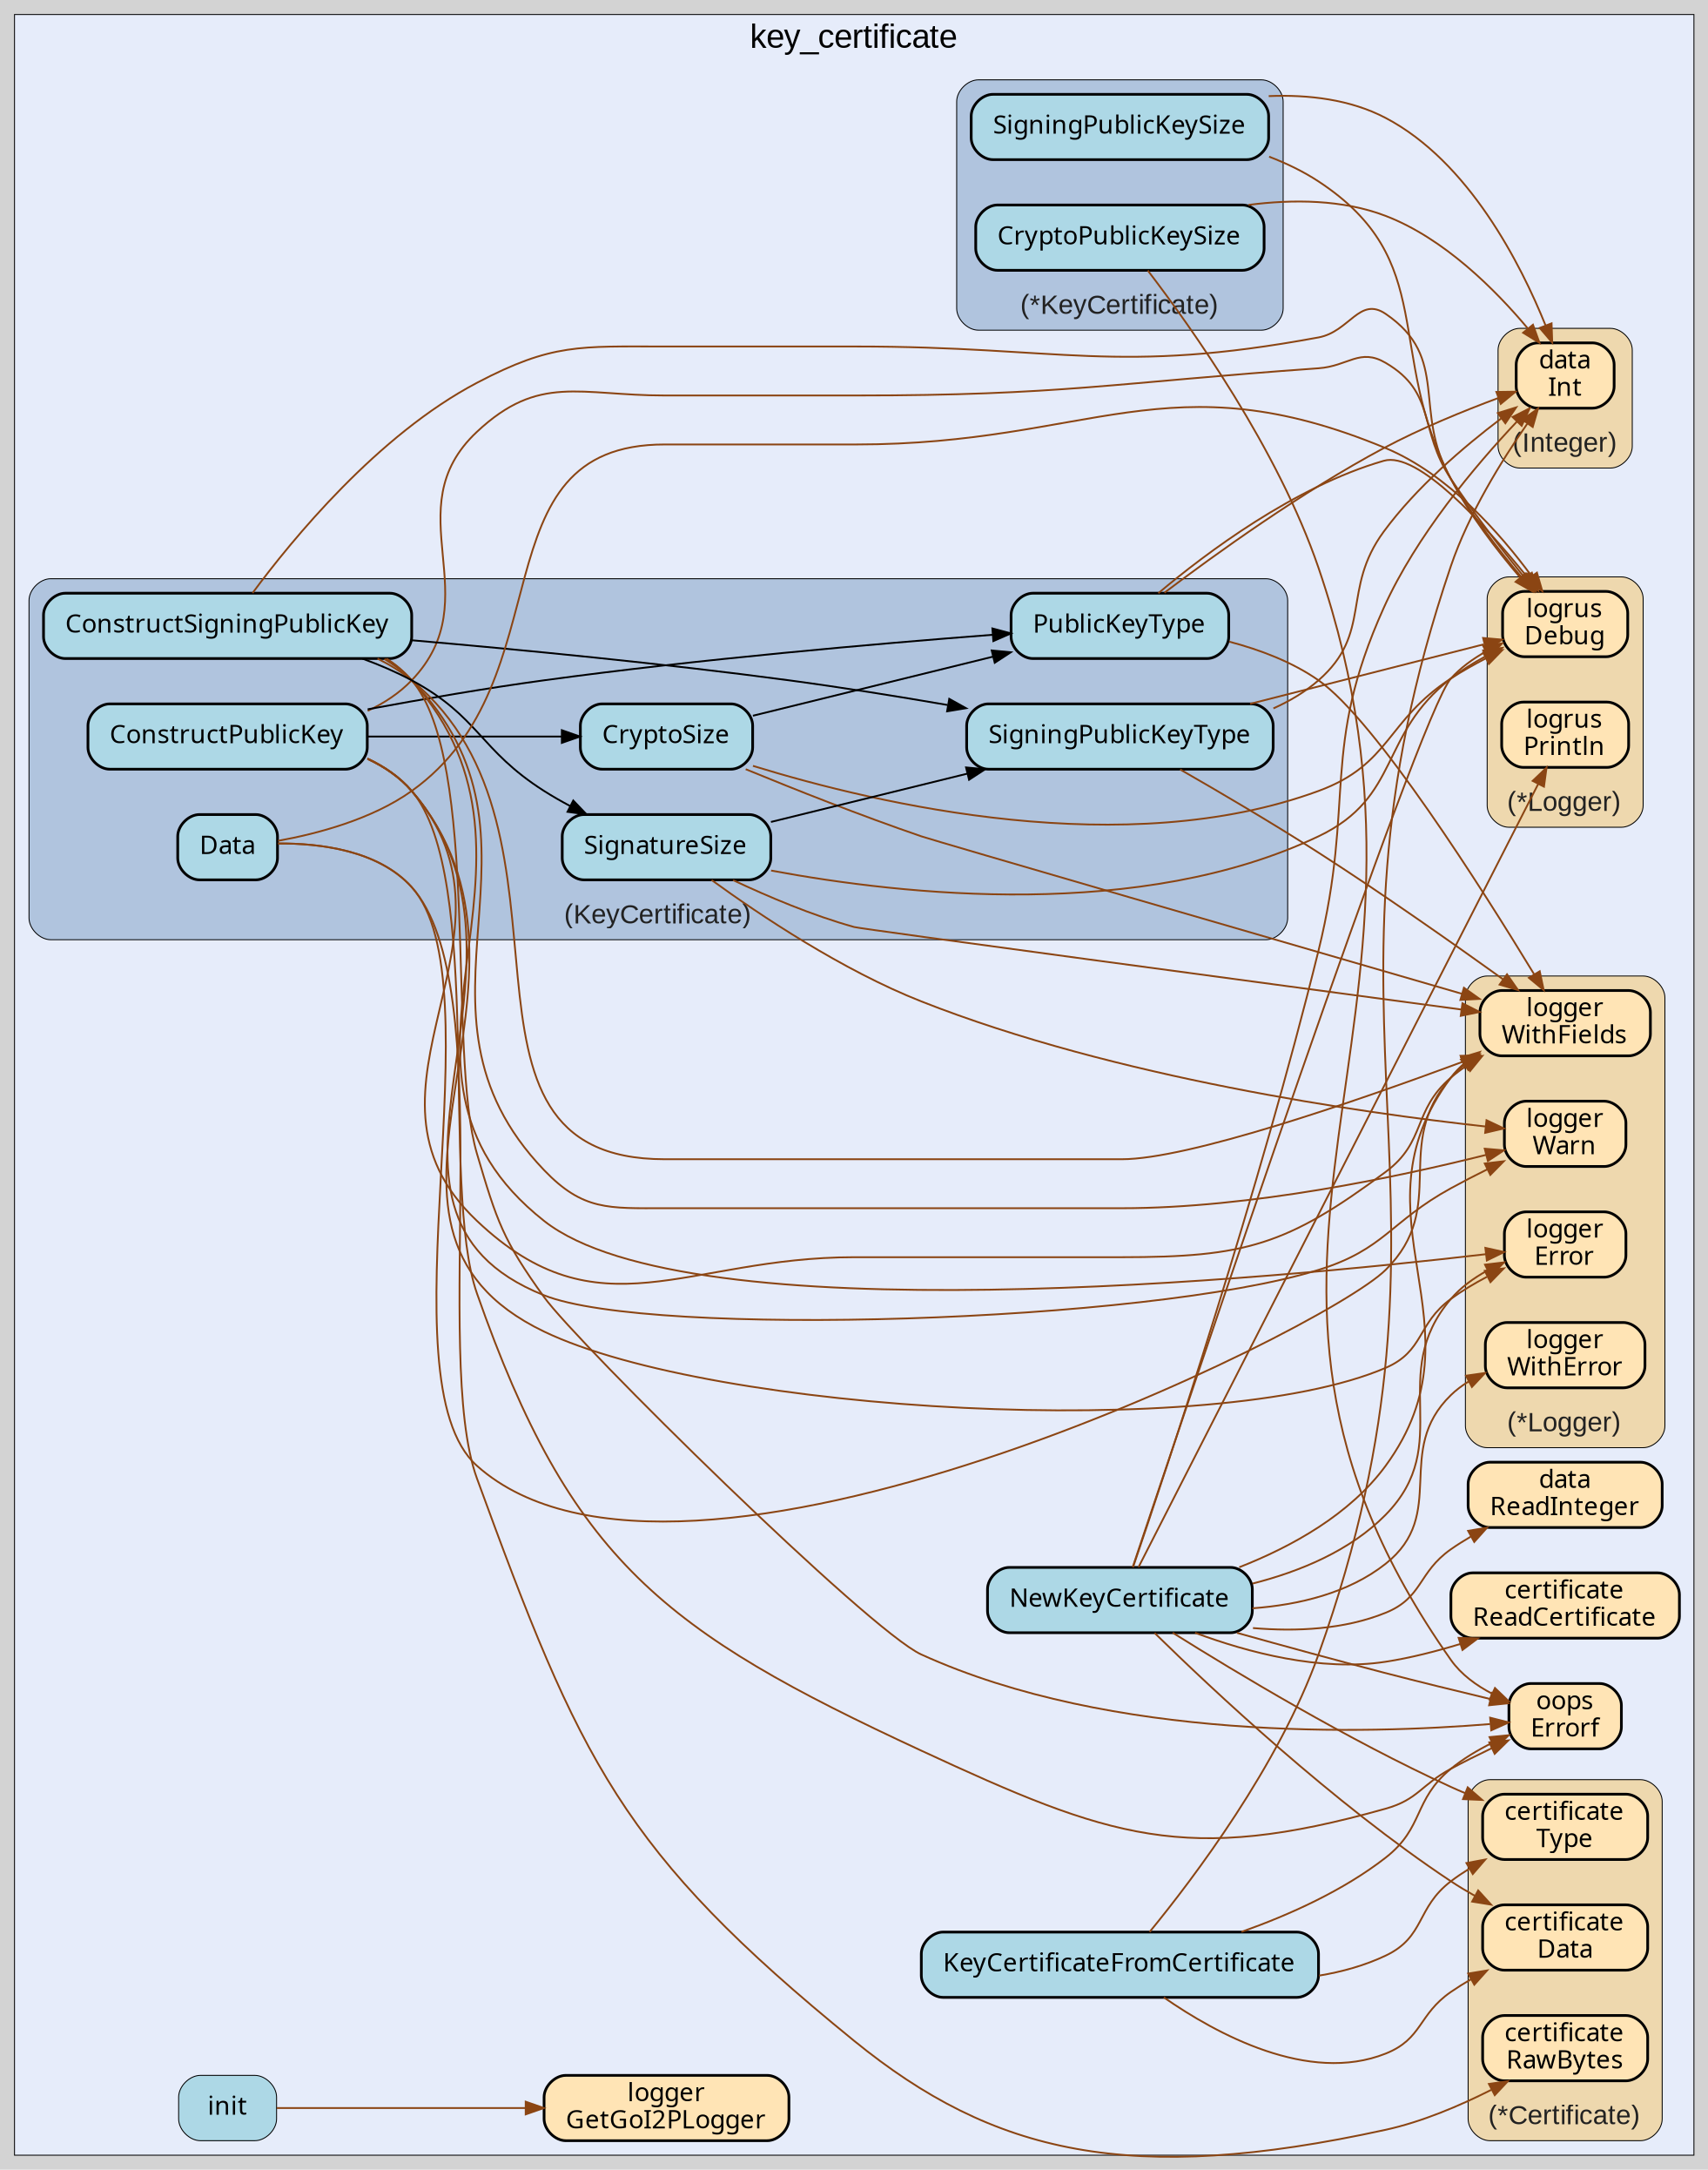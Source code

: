 digraph gocallvis {
    label="";
    labeljust="l";
    fontname="Arial";
    fontsize="14";
    rankdir="LR";
    bgcolor="lightgray";
    style="solid";
    penwidth="0.5";
    pad="0.0";
    nodesep="0.35";

    node [shape="box" style="filled,rounded" fillcolor="honeydew" fontname="Verdana" penwidth="1.0" margin="0.16,0.0"];
    edge [minlen="2"]

    subgraph "cluster_focus" {
        label="key_certificate";
labelloc="t";
labeljust="c";
fontsize="18";
bgcolor="#e6ecfa";
        
        "github.com/go-i2p/common/key_certificate.init" [ fillcolor="lightblue" label="init" penwidth="0.5" tooltip="github.com/go-i2p/common/key_certificate.init | defined in .:0\nat key_certificate.go:48: calling [github.com/go-i2p/logger.GetGoI2PLogger]" ]
        "github.com/go-i2p/logger.GetGoI2PLogger" [ penwidth="1.5" tooltip="github.com/go-i2p/logger.GetGoI2PLogger | defined in log.go:120" fillcolor="moccasin" label="logger\nGetGoI2PLogger" ]
        "github.com/samber/oops.Errorf" [ tooltip="github.com/samber/oops.Errorf | defined in oops.go:34" fillcolor="moccasin" label="oops\nErrorf" penwidth="1.5" ]
        "github.com/go-i2p/common/key_certificate.NewKeyCertificate" [ fillcolor="lightblue" label="NewKeyCertificate" penwidth="1.5" tooltip="github.com/go-i2p/common/key_certificate.NewKeyCertificate | defined in key_certificate.go:360\nat key_certificate.go:366: calling [github.com/go-i2p/common/certificate.ReadCertificate]\nat key_certificate.go:368: calling [(*github.com/go-i2p/logger.Logger).Error]\nat key_certificate.go:372: calling [(*github.com/go-i2p/common/certificate.Certificate).Type]\nat key_certificate.go:373: calling [(*github.com/go-i2p/common/certificate.Certificate).Type]\nat key_certificate.go:379: calling [(*github.com/sirupsen/logrus.Logger).Println]\nat key_certificate.go:388: calling [(*github.com/sirupsen/logrus.Logger).Println]\nat key_certificate.go:388: calling [(github.com/go-i2p/common/data.Integer).Int]\nat key_certificate.go:388: calling [(github.com/go-i2p/common/data.Integer).Int]\nat key_certificate.go:391: calling [(github.com/go-i2p/common/data.Integer).Int]\nat key_certificate.go:392: calling [(github.com/go-i2p/common/data.Integer).Int]\nat key_certificate.go:361: calling [(*github.com/go-i2p/logger.Logger).WithFields]\nat key_certificate.go:390: calling [(*github.com/go-i2p/logger.Logger).WithFields]\nat key_certificate.go:363: calling [(*github.com/sirupsen/logrus.Logger).Debug]\nat key_certificate.go:394: calling [(*github.com/sirupsen/logrus.Logger).Debug]\nat key_certificate.go:368: calling [(*github.com/go-i2p/logger.Logger).WithError]\nat key_certificate.go:376: calling [(*github.com/go-i2p/common/certificate.Certificate).Data]\nat key_certificate.go:379: calling [(*github.com/go-i2p/common/certificate.Certificate).Data]\nat key_certificate.go:379: calling [(*github.com/go-i2p/common/certificate.Certificate).Data]\nat key_certificate.go:381: calling [(*github.com/go-i2p/common/certificate.Certificate).Data]\nat key_certificate.go:382: calling [(*github.com/go-i2p/common/certificate.Certificate).Data]\nat key_certificate.go:373: calling [github.com/samber/oops.Errorf]\nat key_certificate.go:377: calling [github.com/samber/oops.Errorf]\nat key_certificate.go:381: calling [github.com/go-i2p/common/data.ReadInteger]\nat key_certificate.go:382: calling [github.com/go-i2p/common/data.ReadInteger]" ]
        "github.com/go-i2p/common/certificate.ReadCertificate" [ label="certificate\nReadCertificate" penwidth="1.5" tooltip="github.com/go-i2p/common/certificate.ReadCertificate | defined in certificate.go:201" fillcolor="moccasin" ]
        "github.com/go-i2p/common/data.ReadInteger" [ tooltip="github.com/go-i2p/common/data.ReadInteger | defined in integer.go:51" fillcolor="moccasin" label="data\nReadInteger" penwidth="1.5" ]
        "github.com/go-i2p/common/key_certificate.KeyCertificateFromCertificate" [ fillcolor="lightblue" label="KeyCertificateFromCertificate" penwidth="1.5" tooltip="github.com/go-i2p/common/key_certificate.KeyCertificateFromCertificate | defined in key_certificate.go:399\nat key_certificate.go:404: calling [(*github.com/go-i2p/common/certificate.Certificate).Data]\nat key_certificate.go:421: calling [(github.com/go-i2p/common/data.Integer).Int]\nat key_certificate.go:422: calling [(github.com/go-i2p/common/data.Integer).Int]\nat key_certificate.go:400: calling [(*github.com/go-i2p/common/certificate.Certificate).Type]\nat key_certificate.go:401: calling [(*github.com/go-i2p/common/certificate.Certificate).Type]\nat key_certificate.go:401: calling [github.com/samber/oops.Errorf]\nat key_certificate.go:409: calling [github.com/samber/oops.Errorf]" ]
        
        subgraph "cluster_*github.com/go-i2p/common/certificate.Certificate" {
        penwidth="0.5";
fontsize="15";
fontcolor="#222222";
labelloc="b";
style="rounded,filled";
fillcolor="wheat2";
label="(*Certificate)";
tooltip="type: *github.com/go-i2p/common/certificate.Certificate";
        
        "(*github.com/go-i2p/common/certificate.Certificate).Type" [ fillcolor="moccasin" label="certificate\nType" penwidth="1.5" tooltip="(*github.com/go-i2p/common/certificate.Certificate).Type | defined in certificate.go:116" ]
        "(*github.com/go-i2p/common/certificate.Certificate).Data" [ label="certificate\nData" penwidth="1.5" tooltip="(*github.com/go-i2p/common/certificate.Certificate).Data | defined in certificate.go:134" fillcolor="moccasin" ]
        "(*github.com/go-i2p/common/certificate.Certificate).RawBytes" [ fillcolor="moccasin" label="certificate\nRawBytes" penwidth="1.5" tooltip="(*github.com/go-i2p/common/certificate.Certificate).RawBytes | defined in certificate.go:76" ]
        
    }

        subgraph "cluster_*github.com/go-i2p/common/key_certificate.KeyCertificate" {
        penwidth="0.5";
fontsize="15";
fontcolor="#222222";
labelloc="b";
fillcolor="lightsteelblue";
label="(*KeyCertificate)";
tooltip="type: *github.com/go-i2p/common/key_certificate.KeyCertificate";
style="rounded,filled";
        
        "(*github.com/go-i2p/common/key_certificate.KeyCertificate).SigningPublicKeySize" [ label="SigningPublicKeySize" penwidth="1.5" tooltip="(*github.com/go-i2p/common/key_certificate.KeyCertificate).SigningPublicKeySize | defined in key_certificate.go:204\nat key_certificate.go:208: calling [(*github.com/sirupsen/logrus.Logger).Debug]\nat key_certificate.go:211: calling [(*github.com/sirupsen/logrus.Logger).Debug]\nat key_certificate.go:206: calling [(github.com/go-i2p/common/data.Integer).Int]" fillcolor="lightblue" ]
        "(*github.com/go-i2p/common/key_certificate.KeyCertificate).CryptoPublicKeySize" [ fillcolor="lightblue" label="CryptoPublicKeySize" penwidth="1.5" tooltip="(*github.com/go-i2p/common/key_certificate.KeyCertificate).CryptoPublicKeySize | defined in key_certificate.go:196\nat key_certificate.go:197: calling [(github.com/go-i2p/common/data.Integer).Int]\nat key_certificate.go:199: calling [(github.com/go-i2p/common/data.Integer).Int]\nat key_certificate.go:199: calling [github.com/samber/oops.Errorf]" ]
        
    }

        subgraph "cluster_*github.com/go-i2p/logger.Logger" {
        style="rounded,filled";
fillcolor="wheat2";
label="(*Logger)";
tooltip="type: *github.com/go-i2p/logger.Logger";
penwidth="0.5";
fontsize="15";
fontcolor="#222222";
labelloc="b";
        
        "(*github.com/go-i2p/logger.Logger).WithFields" [ fillcolor="moccasin" label="logger\nWithFields" penwidth="1.5" tooltip="(*github.com/go-i2p/logger.Logger).WithFields | defined in log.go:60" ]
        "(*github.com/go-i2p/logger.Logger).WithError" [ fillcolor="moccasin" label="logger\nWithError" penwidth="1.5" tooltip="(*github.com/go-i2p/logger.Logger).WithError | defined in log.go:66" ]
        "(*github.com/go-i2p/logger.Logger).Error" [ label="logger\nError" penwidth="1.5" tooltip="(*github.com/go-i2p/logger.Logger).Error | defined in log.go:42" fillcolor="moccasin" ]
        "(*github.com/go-i2p/logger.Logger).Warn" [ label="logger\nWarn" penwidth="1.5" tooltip="(*github.com/go-i2p/logger.Logger).Warn | defined in log.go:30" fillcolor="moccasin" ]
        
    }

        subgraph "cluster_*github.com/sirupsen/logrus.Logger" {
        fontcolor="#222222";
labelloc="b";
style="rounded,filled";
fillcolor="wheat2";
label="(*Logger)";
tooltip="type: *github.com/sirupsen/logrus.Logger";
penwidth="0.5";
fontsize="15";
        
        "(*github.com/sirupsen/logrus.Logger).Debug" [ fillcolor="moccasin" label="logrus\nDebug" penwidth="1.5" tooltip="(*github.com/sirupsen/logrus.Logger).Debug | defined in logger.go:221" ]
        "(*github.com/sirupsen/logrus.Logger).Println" [ fillcolor="moccasin" label="logrus\nPrintln" penwidth="1.5" tooltip="(*github.com/sirupsen/logrus.Logger).Println | defined in logger.go:315" ]
        
    }

        subgraph "cluster_github.com/go-i2p/common/data.Integer" {
        style="rounded,filled";
fillcolor="wheat2";
label="(Integer)";
tooltip="type: github.com/go-i2p/common/data.Integer";
penwidth="0.5";
fontsize="15";
fontcolor="#222222";
labelloc="b";
        
        "(github.com/go-i2p/common/data.Integer).Int" [ tooltip="(github.com/go-i2p/common/data.Integer).Int | defined in integer.go:32" fillcolor="moccasin" label="data\nInt" penwidth="1.5" ]
        
    }

        subgraph "cluster_github.com/go-i2p/common/key_certificate.KeyCertificate" {
        fontcolor="#222222";
fontsize="15";
labelloc="b";
style="rounded,filled";
fillcolor="lightsteelblue";
label="(KeyCertificate)";
tooltip="type: github.com/go-i2p/common/key_certificate.KeyCertificate";
penwidth="0.5";
        
        "(github.com/go-i2p/common/key_certificate.KeyCertificate).PublicKeyType" [ fillcolor="lightblue" label="PublicKeyType" penwidth="1.5" tooltip="(github.com/go-i2p/common/key_certificate.KeyCertificate).PublicKeyType | defined in key_certificate.go:130\nat key_certificate.go:132: calling [(*github.com/go-i2p/logger.Logger).WithFields]\nat key_certificate.go:131: calling [(github.com/go-i2p/common/data.Integer).Int]\nat key_certificate.go:135: calling [(github.com/go-i2p/common/data.Integer).Int]\nat key_certificate.go:134: calling [(*github.com/sirupsen/logrus.Logger).Debug]" ]
        "(github.com/go-i2p/common/key_certificate.KeyCertificate).SigningPublicKeyType" [ penwidth="1.5" tooltip="(github.com/go-i2p/common/key_certificate.KeyCertificate).SigningPublicKeyType | defined in key_certificate.go:121\nat key_certificate.go:122: calling [(github.com/go-i2p/common/data.Integer).Int]\nat key_certificate.go:126: calling [(github.com/go-i2p/common/data.Integer).Int]\nat key_certificate.go:125: calling [(*github.com/sirupsen/logrus.Logger).Debug]\nat key_certificate.go:123: calling [(*github.com/go-i2p/logger.Logger).WithFields]" fillcolor="lightblue" label="SigningPublicKeyType" ]
        "(github.com/go-i2p/common/key_certificate.KeyCertificate).CryptoSize" [ tooltip="(github.com/go-i2p/common/key_certificate.KeyCertificate).CryptoSize | defined in key_certificate.go:340\nat key_certificate.go:350: calling [(*github.com/go-i2p/logger.Logger).WithFields]\nat key_certificate.go:353: calling [(*github.com/sirupsen/logrus.Logger).Debug]\nat key_certificate.go:348: calling [(github.com/go-i2p/common/key_certificate.KeyCertificate).PublicKeyType]" fillcolor="lightblue" label="CryptoSize" penwidth="1.5" ]
        "(github.com/go-i2p/common/key_certificate.KeyCertificate).ConstructPublicKey" [ fillcolor="lightblue" label="ConstructPublicKey" penwidth="1.5" tooltip="(github.com/go-i2p/common/key_certificate.KeyCertificate).ConstructPublicKey | defined in key_certificate.go:140\nat key_certificate.go:173: calling [(*github.com/go-i2p/logger.Logger).Warn]\nat key_certificate.go:141: calling [(*github.com/go-i2p/logger.Logger).WithFields]\nat key_certificate.go:150: calling [(*github.com/go-i2p/logger.Logger).WithFields]\nat key_certificate.go:171: calling [(*github.com/go-i2p/logger.Logger).WithFields]\nat key_certificate.go:156: calling [github.com/samber/oops.Errorf]\nat key_certificate.go:144: calling [(github.com/go-i2p/common/key_certificate.KeyCertificate).PublicKeyType]\nat key_certificate.go:155: calling [(*github.com/go-i2p/logger.Logger).Error]\nat key_certificate.go:149: calling [(github.com/go-i2p/common/key_certificate.KeyCertificate).CryptoSize]\nat key_certificate.go:143: calling [(*github.com/sirupsen/logrus.Logger).Debug]\nat key_certificate.go:164: calling [(*github.com/sirupsen/logrus.Logger).Debug]\nat key_certificate.go:169: calling [(*github.com/sirupsen/logrus.Logger).Debug]" ]
        "(github.com/go-i2p/common/key_certificate.KeyCertificate).SignatureSize" [ fillcolor="lightblue" label="SignatureSize" penwidth="1.5" tooltip="(github.com/go-i2p/common/key_certificate.KeyCertificate).SignatureSize | defined in key_certificate.go:312\nat key_certificate.go:324: calling [(github.com/go-i2p/common/key_certificate.KeyCertificate).SigningPublicKeyType]\nat key_certificate.go:327: calling [(*github.com/go-i2p/logger.Logger).WithFields]\nat key_certificate.go:332: calling [(*github.com/go-i2p/logger.Logger).WithFields]\nat key_certificate.go:329: calling [(*github.com/go-i2p/logger.Logger).Warn]\nat key_certificate.go:335: calling [(*github.com/sirupsen/logrus.Logger).Debug]" ]
        "(github.com/go-i2p/common/key_certificate.KeyCertificate).ConstructSigningPublicKey" [ label="ConstructSigningPublicKey" penwidth="1.5" tooltip="(github.com/go-i2p/common/key_certificate.KeyCertificate).ConstructSigningPublicKey | defined in key_certificate.go:232\nat key_certificate.go:236: calling [(github.com/go-i2p/common/key_certificate.KeyCertificate).SigningPublicKeyType]\nat key_certificate.go:247: calling [(*github.com/go-i2p/logger.Logger).Error]\nat key_certificate.go:241: calling [(github.com/go-i2p/common/key_certificate.KeyCertificate).SignatureSize]\nat key_certificate.go:248: calling [github.com/samber/oops.Errorf]\nat key_certificate.go:305: calling [github.com/samber/oops.Errorf]\nat key_certificate.go:233: calling [(*github.com/go-i2p/logger.Logger).WithFields]\nat key_certificate.go:242: calling [(*github.com/go-i2p/logger.Logger).WithFields]\nat key_certificate.go:302: calling [(*github.com/go-i2p/logger.Logger).WithFields]\nat key_certificate.go:235: calling [(*github.com/sirupsen/logrus.Logger).Debug]\nat key_certificate.go:256: calling [(*github.com/sirupsen/logrus.Logger).Debug]\nat key_certificate.go:261: calling [(*github.com/sirupsen/logrus.Logger).Debug]\nat key_certificate.go:266: calling [(*github.com/sirupsen/logrus.Logger).Debug]\nat key_certificate.go:295: calling [(*github.com/sirupsen/logrus.Logger).Debug]\nat key_certificate.go:300: calling [(*github.com/sirupsen/logrus.Logger).Debug]\nat key_certificate.go:304: calling [(*github.com/go-i2p/logger.Logger).Warn]" fillcolor="lightblue" ]
        "(github.com/go-i2p/common/key_certificate.KeyCertificate).Data" [ fillcolor="lightblue" label="Data" penwidth="1.5" tooltip="(github.com/go-i2p/common/key_certificate.KeyCertificate).Data | defined in key_certificate.go:112\nat key_certificate.go:113: calling [(*github.com/go-i2p/common/certificate.Certificate).RawBytes]\nat key_certificate.go:117: calling [(*github.com/go-i2p/common/certificate.Certificate).RawBytes]\nat key_certificate.go:114: calling [(*github.com/go-i2p/logger.Logger).WithFields]\nat key_certificate.go:116: calling [(*github.com/sirupsen/logrus.Logger).Debug]" ]
        
    }

    }

    "(*github.com/go-i2p/common/key_certificate.KeyCertificate).SigningPublicKeySize" -> "(*github.com/sirupsen/logrus.Logger).Debug" [ color="saddlebrown" tooltip="at key_certificate.go:208: calling [(*github.com/sirupsen/logrus.Logger).Debug]\nat key_certificate.go:211: calling [(*github.com/sirupsen/logrus.Logger).Debug]" ]
    "github.com/go-i2p/common/key_certificate.init" -> "github.com/go-i2p/logger.GetGoI2PLogger" [ color="saddlebrown" tooltip="at key_certificate.go:48: calling [github.com/go-i2p/logger.GetGoI2PLogger]" ]
    "(github.com/go-i2p/common/key_certificate.KeyCertificate).PublicKeyType" -> "(*github.com/go-i2p/logger.Logger).WithFields" [ color="saddlebrown" tooltip="at key_certificate.go:132: calling [(*github.com/go-i2p/logger.Logger).WithFields]" ]
    "(github.com/go-i2p/common/key_certificate.KeyCertificate).SigningPublicKeyType" -> "(github.com/go-i2p/common/data.Integer).Int" [ color="saddlebrown" tooltip="at key_certificate.go:122: calling [(github.com/go-i2p/common/data.Integer).Int]\nat key_certificate.go:126: calling [(github.com/go-i2p/common/data.Integer).Int]" ]
    "(github.com/go-i2p/common/key_certificate.KeyCertificate).CryptoSize" -> "(*github.com/go-i2p/logger.Logger).WithFields" [ color="saddlebrown" tooltip="at key_certificate.go:350: calling [(*github.com/go-i2p/logger.Logger).WithFields]" ]
    "(github.com/go-i2p/common/key_certificate.KeyCertificate).ConstructPublicKey" -> "(*github.com/go-i2p/logger.Logger).Warn" [ color="saddlebrown" tooltip="at key_certificate.go:173: calling [(*github.com/go-i2p/logger.Logger).Warn]" ]
    "(github.com/go-i2p/common/key_certificate.KeyCertificate).ConstructSigningPublicKey" -> "(github.com/go-i2p/common/key_certificate.KeyCertificate).SigningPublicKeyType" [ tooltip="at key_certificate.go:236: calling [(github.com/go-i2p/common/key_certificate.KeyCertificate).SigningPublicKeyType]" ]
    "(github.com/go-i2p/common/key_certificate.KeyCertificate).ConstructSigningPublicKey" -> "(*github.com/go-i2p/logger.Logger).Error" [ color="saddlebrown" tooltip="at key_certificate.go:247: calling [(*github.com/go-i2p/logger.Logger).Error]" ]
    "(*github.com/go-i2p/common/key_certificate.KeyCertificate).CryptoPublicKeySize" -> "(github.com/go-i2p/common/data.Integer).Int" [ color="saddlebrown" tooltip="at key_certificate.go:197: calling [(github.com/go-i2p/common/data.Integer).Int]\nat key_certificate.go:199: calling [(github.com/go-i2p/common/data.Integer).Int]" ]
    "github.com/go-i2p/common/key_certificate.NewKeyCertificate" -> "github.com/go-i2p/common/certificate.ReadCertificate" [ color="saddlebrown" tooltip="at key_certificate.go:366: calling [github.com/go-i2p/common/certificate.ReadCertificate]" ]
    "github.com/go-i2p/common/key_certificate.NewKeyCertificate" -> "(*github.com/go-i2p/logger.Logger).Error" [ color="saddlebrown" tooltip="at key_certificate.go:368: calling [(*github.com/go-i2p/logger.Logger).Error]" ]
    "github.com/go-i2p/common/key_certificate.NewKeyCertificate" -> "(*github.com/go-i2p/common/certificate.Certificate).Type" [ color="saddlebrown" tooltip="at key_certificate.go:372: calling [(*github.com/go-i2p/common/certificate.Certificate).Type]\nat key_certificate.go:373: calling [(*github.com/go-i2p/common/certificate.Certificate).Type]" ]
    "github.com/go-i2p/common/key_certificate.NewKeyCertificate" -> "(*github.com/sirupsen/logrus.Logger).Println" [ color="saddlebrown" tooltip="at key_certificate.go:379: calling [(*github.com/sirupsen/logrus.Logger).Println]\nat key_certificate.go:388: calling [(*github.com/sirupsen/logrus.Logger).Println]" ]
    "github.com/go-i2p/common/key_certificate.NewKeyCertificate" -> "(github.com/go-i2p/common/data.Integer).Int" [ color="saddlebrown" tooltip="at key_certificate.go:388: calling [(github.com/go-i2p/common/data.Integer).Int]\nat key_certificate.go:388: calling [(github.com/go-i2p/common/data.Integer).Int]\nat key_certificate.go:391: calling [(github.com/go-i2p/common/data.Integer).Int]\nat key_certificate.go:392: calling [(github.com/go-i2p/common/data.Integer).Int]" ]
    "(github.com/go-i2p/common/key_certificate.KeyCertificate).ConstructPublicKey" -> "(*github.com/go-i2p/logger.Logger).WithFields" [ color="saddlebrown" tooltip="at key_certificate.go:141: calling [(*github.com/go-i2p/logger.Logger).WithFields]\nat key_certificate.go:150: calling [(*github.com/go-i2p/logger.Logger).WithFields]\nat key_certificate.go:171: calling [(*github.com/go-i2p/logger.Logger).WithFields]" ]
    "(github.com/go-i2p/common/key_certificate.KeyCertificate).ConstructPublicKey" -> "github.com/samber/oops.Errorf" [ tooltip="at key_certificate.go:156: calling [github.com/samber/oops.Errorf]" color="saddlebrown" ]
    "github.com/go-i2p/common/key_certificate.NewKeyCertificate" -> "(*github.com/go-i2p/logger.Logger).WithFields" [ color="saddlebrown" tooltip="at key_certificate.go:361: calling [(*github.com/go-i2p/logger.Logger).WithFields]\nat key_certificate.go:390: calling [(*github.com/go-i2p/logger.Logger).WithFields]" ]
    "(github.com/go-i2p/common/key_certificate.KeyCertificate).SignatureSize" -> "(github.com/go-i2p/common/key_certificate.KeyCertificate).SigningPublicKeyType" [ tooltip="at key_certificate.go:324: calling [(github.com/go-i2p/common/key_certificate.KeyCertificate).SigningPublicKeyType]" ]
    "(github.com/go-i2p/common/key_certificate.KeyCertificate).SignatureSize" -> "(*github.com/go-i2p/logger.Logger).WithFields" [ tooltip="at key_certificate.go:327: calling [(*github.com/go-i2p/logger.Logger).WithFields]\nat key_certificate.go:332: calling [(*github.com/go-i2p/logger.Logger).WithFields]" color="saddlebrown" ]
    "(github.com/go-i2p/common/key_certificate.KeyCertificate).SignatureSize" -> "(*github.com/go-i2p/logger.Logger).Warn" [ color="saddlebrown" tooltip="at key_certificate.go:329: calling [(*github.com/go-i2p/logger.Logger).Warn]" ]
    "(github.com/go-i2p/common/key_certificate.KeyCertificate).ConstructSigningPublicKey" -> "(github.com/go-i2p/common/key_certificate.KeyCertificate).SignatureSize" [ tooltip="at key_certificate.go:241: calling [(github.com/go-i2p/common/key_certificate.KeyCertificate).SignatureSize]" ]
    "(github.com/go-i2p/common/key_certificate.KeyCertificate).SigningPublicKeyType" -> "(*github.com/sirupsen/logrus.Logger).Debug" [ color="saddlebrown" tooltip="at key_certificate.go:125: calling [(*github.com/sirupsen/logrus.Logger).Debug]" ]
    "github.com/go-i2p/common/key_certificate.NewKeyCertificate" -> "(*github.com/sirupsen/logrus.Logger).Debug" [ color="saddlebrown" tooltip="at key_certificate.go:363: calling [(*github.com/sirupsen/logrus.Logger).Debug]\nat key_certificate.go:394: calling [(*github.com/sirupsen/logrus.Logger).Debug]" ]
    "github.com/go-i2p/common/key_certificate.NewKeyCertificate" -> "(*github.com/go-i2p/logger.Logger).WithError" [ tooltip="at key_certificate.go:368: calling [(*github.com/go-i2p/logger.Logger).WithError]" color="saddlebrown" ]
    "github.com/go-i2p/common/key_certificate.NewKeyCertificate" -> "(*github.com/go-i2p/common/certificate.Certificate).Data" [ color="saddlebrown" tooltip="at key_certificate.go:376: calling [(*github.com/go-i2p/common/certificate.Certificate).Data]\nat key_certificate.go:379: calling [(*github.com/go-i2p/common/certificate.Certificate).Data]\nat key_certificate.go:379: calling [(*github.com/go-i2p/common/certificate.Certificate).Data]\nat key_certificate.go:381: calling [(*github.com/go-i2p/common/certificate.Certificate).Data]\nat key_certificate.go:382: calling [(*github.com/go-i2p/common/certificate.Certificate).Data]" ]
    "github.com/go-i2p/common/key_certificate.KeyCertificateFromCertificate" -> "(*github.com/go-i2p/common/certificate.Certificate).Data" [ color="saddlebrown" tooltip="at key_certificate.go:404: calling [(*github.com/go-i2p/common/certificate.Certificate).Data]" ]
    "github.com/go-i2p/common/key_certificate.KeyCertificateFromCertificate" -> "(github.com/go-i2p/common/data.Integer).Int" [ tooltip="at key_certificate.go:421: calling [(github.com/go-i2p/common/data.Integer).Int]\nat key_certificate.go:422: calling [(github.com/go-i2p/common/data.Integer).Int]" color="saddlebrown" ]
    "(github.com/go-i2p/common/key_certificate.KeyCertificate).ConstructSigningPublicKey" -> "github.com/samber/oops.Errorf" [ color="saddlebrown" tooltip="at key_certificate.go:248: calling [github.com/samber/oops.Errorf]\nat key_certificate.go:305: calling [github.com/samber/oops.Errorf]" ]
    "(github.com/go-i2p/common/key_certificate.KeyCertificate).Data" -> "(*github.com/go-i2p/common/certificate.Certificate).RawBytes" [ tooltip="at key_certificate.go:113: calling [(*github.com/go-i2p/common/certificate.Certificate).RawBytes]\nat key_certificate.go:117: calling [(*github.com/go-i2p/common/certificate.Certificate).RawBytes]" color="saddlebrown" ]
    "(*github.com/go-i2p/common/key_certificate.KeyCertificate).CryptoPublicKeySize" -> "github.com/samber/oops.Errorf" [ color="saddlebrown" tooltip="at key_certificate.go:199: calling [github.com/samber/oops.Errorf]" ]
    "(github.com/go-i2p/common/key_certificate.KeyCertificate).SigningPublicKeyType" -> "(*github.com/go-i2p/logger.Logger).WithFields" [ color="saddlebrown" tooltip="at key_certificate.go:123: calling [(*github.com/go-i2p/logger.Logger).WithFields]" ]
    "github.com/go-i2p/common/key_certificate.NewKeyCertificate" -> "github.com/samber/oops.Errorf" [ color="saddlebrown" tooltip="at key_certificate.go:373: calling [github.com/samber/oops.Errorf]\nat key_certificate.go:377: calling [github.com/samber/oops.Errorf]" ]
    "(github.com/go-i2p/common/key_certificate.KeyCertificate).CryptoSize" -> "(*github.com/sirupsen/logrus.Logger).Debug" [ color="saddlebrown" tooltip="at key_certificate.go:353: calling [(*github.com/sirupsen/logrus.Logger).Debug]" ]
    "(github.com/go-i2p/common/key_certificate.KeyCertificate).ConstructPublicKey" -> "(github.com/go-i2p/common/key_certificate.KeyCertificate).PublicKeyType" [ tooltip="at key_certificate.go:144: calling [(github.com/go-i2p/common/key_certificate.KeyCertificate).PublicKeyType]" ]
    "(github.com/go-i2p/common/key_certificate.KeyCertificate).ConstructPublicKey" -> "(*github.com/go-i2p/logger.Logger).Error" [ color="saddlebrown" tooltip="at key_certificate.go:155: calling [(*github.com/go-i2p/logger.Logger).Error]" ]
    "(*github.com/go-i2p/common/key_certificate.KeyCertificate).SigningPublicKeySize" -> "(github.com/go-i2p/common/data.Integer).Int" [ color="saddlebrown" tooltip="at key_certificate.go:206: calling [(github.com/go-i2p/common/data.Integer).Int]" ]
    "(github.com/go-i2p/common/key_certificate.KeyCertificate).PublicKeyType" -> "(github.com/go-i2p/common/data.Integer).Int" [ color="saddlebrown" tooltip="at key_certificate.go:131: calling [(github.com/go-i2p/common/data.Integer).Int]\nat key_certificate.go:135: calling [(github.com/go-i2p/common/data.Integer).Int]" ]
    "(github.com/go-i2p/common/key_certificate.KeyCertificate).CryptoSize" -> "(github.com/go-i2p/common/key_certificate.KeyCertificate).PublicKeyType" [ tooltip="at key_certificate.go:348: calling [(github.com/go-i2p/common/key_certificate.KeyCertificate).PublicKeyType]" ]
    "(github.com/go-i2p/common/key_certificate.KeyCertificate).ConstructPublicKey" -> "(github.com/go-i2p/common/key_certificate.KeyCertificate).CryptoSize" [ tooltip="at key_certificate.go:149: calling [(github.com/go-i2p/common/key_certificate.KeyCertificate).CryptoSize]" ]
    "(github.com/go-i2p/common/key_certificate.KeyCertificate).ConstructSigningPublicKey" -> "(*github.com/go-i2p/logger.Logger).WithFields" [ color="saddlebrown" tooltip="at key_certificate.go:233: calling [(*github.com/go-i2p/logger.Logger).WithFields]\nat key_certificate.go:242: calling [(*github.com/go-i2p/logger.Logger).WithFields]\nat key_certificate.go:302: calling [(*github.com/go-i2p/logger.Logger).WithFields]" ]
    "(github.com/go-i2p/common/key_certificate.KeyCertificate).ConstructSigningPublicKey" -> "(*github.com/sirupsen/logrus.Logger).Debug" [ color="saddlebrown" tooltip="at key_certificate.go:235: calling [(*github.com/sirupsen/logrus.Logger).Debug]\nat key_certificate.go:256: calling [(*github.com/sirupsen/logrus.Logger).Debug]\nat key_certificate.go:261: calling [(*github.com/sirupsen/logrus.Logger).Debug]\nat key_certificate.go:266: calling [(*github.com/sirupsen/logrus.Logger).Debug]\nat key_certificate.go:295: calling [(*github.com/sirupsen/logrus.Logger).Debug]\nat key_certificate.go:300: calling [(*github.com/sirupsen/logrus.Logger).Debug]" ]
    "(github.com/go-i2p/common/key_certificate.KeyCertificate).Data" -> "(*github.com/go-i2p/logger.Logger).WithFields" [ color="saddlebrown" tooltip="at key_certificate.go:114: calling [(*github.com/go-i2p/logger.Logger).WithFields]" ]
    "(github.com/go-i2p/common/key_certificate.KeyCertificate).Data" -> "(*github.com/sirupsen/logrus.Logger).Debug" [ color="saddlebrown" tooltip="at key_certificate.go:116: calling [(*github.com/sirupsen/logrus.Logger).Debug]" ]
    "(github.com/go-i2p/common/key_certificate.KeyCertificate).PublicKeyType" -> "(*github.com/sirupsen/logrus.Logger).Debug" [ color="saddlebrown" tooltip="at key_certificate.go:134: calling [(*github.com/sirupsen/logrus.Logger).Debug]" ]
    "github.com/go-i2p/common/key_certificate.NewKeyCertificate" -> "github.com/go-i2p/common/data.ReadInteger" [ color="saddlebrown" tooltip="at key_certificate.go:381: calling [github.com/go-i2p/common/data.ReadInteger]\nat key_certificate.go:382: calling [github.com/go-i2p/common/data.ReadInteger]" ]
    "(github.com/go-i2p/common/key_certificate.KeyCertificate).ConstructPublicKey" -> "(*github.com/sirupsen/logrus.Logger).Debug" [ color="saddlebrown" tooltip="at key_certificate.go:143: calling [(*github.com/sirupsen/logrus.Logger).Debug]\nat key_certificate.go:164: calling [(*github.com/sirupsen/logrus.Logger).Debug]\nat key_certificate.go:169: calling [(*github.com/sirupsen/logrus.Logger).Debug]" ]
    "github.com/go-i2p/common/key_certificate.KeyCertificateFromCertificate" -> "(*github.com/go-i2p/common/certificate.Certificate).Type" [ color="saddlebrown" tooltip="at key_certificate.go:400: calling [(*github.com/go-i2p/common/certificate.Certificate).Type]\nat key_certificate.go:401: calling [(*github.com/go-i2p/common/certificate.Certificate).Type]" ]
    "github.com/go-i2p/common/key_certificate.KeyCertificateFromCertificate" -> "github.com/samber/oops.Errorf" [ tooltip="at key_certificate.go:401: calling [github.com/samber/oops.Errorf]\nat key_certificate.go:409: calling [github.com/samber/oops.Errorf]" color="saddlebrown" ]
    "(github.com/go-i2p/common/key_certificate.KeyCertificate).SignatureSize" -> "(*github.com/sirupsen/logrus.Logger).Debug" [ color="saddlebrown" tooltip="at key_certificate.go:335: calling [(*github.com/sirupsen/logrus.Logger).Debug]" ]
    "(github.com/go-i2p/common/key_certificate.KeyCertificate).ConstructSigningPublicKey" -> "(*github.com/go-i2p/logger.Logger).Warn" [ color="saddlebrown" tooltip="at key_certificate.go:304: calling [(*github.com/go-i2p/logger.Logger).Warn]" ]
}
